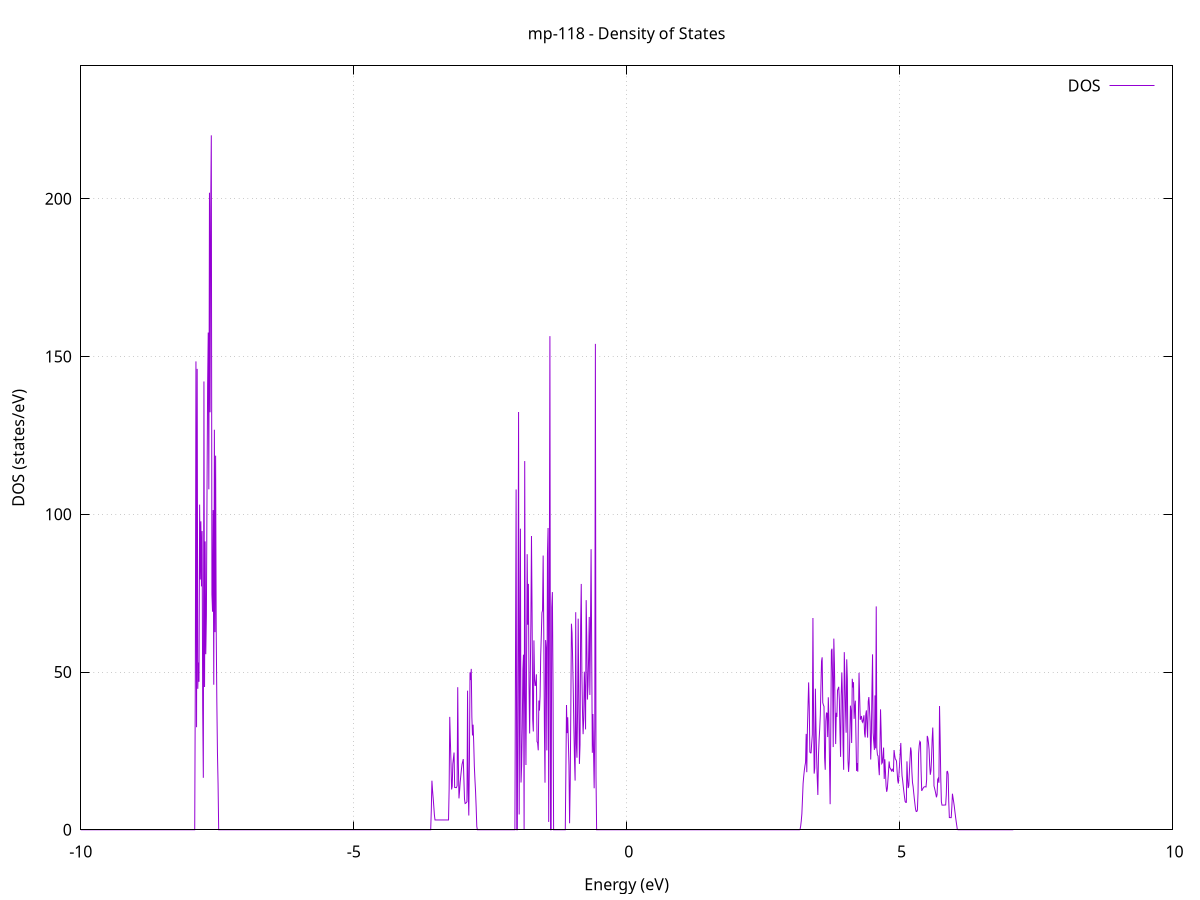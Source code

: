 set title 'mp-118 - Density of States'
set xlabel 'Energy (eV)'
set ylabel 'DOS (states/eV)'
set grid
set xrange [-10:10]
set yrange [0:242.159]
set xzeroaxis lt -1
set terminal png size 800,600
set output 'mp-118_dos_gnuplot.png'
plot '-' using 1:2 with lines title 'DOS'
-15.433400 0.000000
-15.422100 0.000000
-15.410900 0.000000
-15.399600 0.000000
-15.388400 0.000000
-15.377100 0.000000
-15.365800 0.000000
-15.354600 0.000000
-15.343300 0.000000
-15.332100 0.000000
-15.320800 0.000000
-15.309600 0.000000
-15.298300 0.000000
-15.287000 0.000000
-15.275800 0.000000
-15.264500 0.000000
-15.253300 0.000000
-15.242000 0.000000
-15.230700 0.000000
-15.219500 0.000000
-15.208200 0.000000
-15.197000 0.000000
-15.185700 0.000000
-15.174500 0.000000
-15.163200 0.000000
-15.151900 0.000000
-15.140700 0.000000
-15.129400 0.000000
-15.118200 0.000000
-15.106900 0.000000
-15.095600 0.000000
-15.084400 0.000000
-15.073100 0.000000
-15.061900 0.000000
-15.050600 0.000000
-15.039400 0.000000
-15.028100 0.000000
-15.016800 0.000000
-15.005600 0.000000
-14.994300 0.000000
-14.983100 0.000000
-14.971800 0.000000
-14.960600 0.000000
-14.949300 0.000000
-14.938000 0.000000
-14.926800 0.000000
-14.915500 0.000000
-14.904300 0.000000
-14.893000 0.000000
-14.881700 0.000000
-14.870500 0.000000
-14.859200 0.000000
-14.848000 0.000000
-14.836700 0.000000
-14.825500 0.000000
-14.814200 0.000000
-14.802900 0.000000
-14.791700 0.000000
-14.780400 0.000000
-14.769200 0.000000
-14.757900 0.000000
-14.746600 0.000000
-14.735400 0.000000
-14.724100 0.000000
-14.712900 0.000000
-14.701600 0.000000
-14.690400 0.000000
-14.679100 0.000000
-14.667800 0.000000
-14.656600 0.000000
-14.645300 0.000000
-14.634100 0.000000
-14.622800 0.000000
-14.611500 0.000000
-14.600300 0.000000
-14.589000 0.000000
-14.577800 0.000000
-14.566500 0.000000
-14.555300 0.000000
-14.544000 0.000000
-14.532700 0.000000
-14.521500 0.000000
-14.510200 0.000000
-14.499000 0.000000
-14.487700 0.000000
-14.476400 0.000000
-14.465200 0.000000
-14.453900 0.000000
-14.442700 0.000000
-14.431400 0.000000
-14.420200 0.000000
-14.408900 103.467300
-14.397600 68.265500
-14.386400 75.629700
-14.375100 286.504900
-14.363900 149.823200
-14.352600 63.309500
-14.341400 80.219400
-14.330100 0.000000
-14.318800 0.000000
-14.307600 0.000000
-14.296300 0.000000
-14.285100 0.000000
-14.273800 0.000000
-14.262500 0.000000
-14.251300 0.000000
-14.240000 0.000000
-14.228800 0.000000
-14.217500 0.000000
-14.206300 0.000000
-14.195000 0.000000
-14.183700 0.000000
-14.172500 0.000000
-14.161200 0.000000
-14.150000 0.000000
-14.138700 0.000000
-14.127400 0.000000
-14.116200 0.000000
-14.104900 0.000000
-14.093700 0.000000
-14.082400 0.000000
-14.071200 0.000000
-14.059900 0.000000
-14.048600 0.000000
-14.037400 0.000000
-14.026100 0.000000
-14.014900 0.000000
-14.003600 0.000000
-13.992300 0.000000
-13.981100 0.000000
-13.969800 0.000000
-13.958600 0.000000
-13.947300 0.000000
-13.936100 0.000000
-13.924800 0.000000
-13.913500 0.000000
-13.902300 0.000000
-13.891000 0.000000
-13.879800 0.000000
-13.868500 0.000000
-13.857200 0.000000
-13.846000 0.000000
-13.834700 0.000000
-13.823500 0.000000
-13.812200 0.000000
-13.801000 0.000000
-13.789700 0.000000
-13.778400 0.000000
-13.767200 0.000000
-13.755900 0.000000
-13.744700 0.000000
-13.733400 0.000000
-13.722100 0.000000
-13.710900 0.000000
-13.699600 0.000000
-13.688400 0.000000
-13.677100 0.000000
-13.665900 0.000000
-13.654600 0.000000
-13.643300 0.000000
-13.632100 0.000000
-13.620800 0.000000
-13.609600 0.000000
-13.598300 0.000000
-13.587100 0.000000
-13.575800 0.000000
-13.564500 0.000000
-13.553300 0.000000
-13.542000 0.000000
-13.530800 0.000000
-13.519500 0.000000
-13.508200 0.000000
-13.497000 0.000000
-13.485700 0.000000
-13.474500 0.000000
-13.463200 0.000000
-13.452000 0.000000
-13.440700 0.000000
-13.429400 0.000000
-13.418200 0.000000
-13.406900 0.000000
-13.395700 0.000000
-13.384400 0.000000
-13.373100 0.000000
-13.361900 0.000000
-13.350600 0.000000
-13.339400 0.000000
-13.328100 0.000000
-13.316900 0.000000
-13.305600 0.000000
-13.294300 0.000000
-13.283100 0.000000
-13.271800 0.000000
-13.260600 0.000000
-13.249300 0.000000
-13.238000 0.000000
-13.226800 0.000000
-13.215500 0.000000
-13.204300 0.000000
-13.193000 0.000000
-13.181800 0.000000
-13.170500 0.000000
-13.159200 0.000000
-13.148000 0.000000
-13.136700 0.000000
-13.125500 0.000000
-13.114200 0.000000
-13.102900 0.000000
-13.091700 0.000000
-13.080400 0.000000
-13.069200 0.000000
-13.057900 0.000000
-13.046700 0.000000
-13.035400 0.000000
-13.024100 0.000000
-13.012900 0.000000
-13.001600 0.000000
-12.990400 0.000000
-12.979100 0.000000
-12.967900 0.000000
-12.956600 0.000000
-12.945300 0.000000
-12.934100 0.000000
-12.922800 0.000000
-12.911600 0.000000
-12.900300 0.000000
-12.889000 0.000000
-12.877800 0.000000
-12.866500 0.000000
-12.855300 0.000000
-12.844000 0.000000
-12.832800 0.000000
-12.821500 0.000000
-12.810200 0.000000
-12.799000 0.000000
-12.787700 0.000000
-12.776500 0.000000
-12.765200 0.000000
-12.753900 0.000000
-12.742700 0.000000
-12.731400 0.000000
-12.720200 0.000000
-12.708900 0.000000
-12.697700 0.000000
-12.686400 0.000000
-12.675100 0.000000
-12.663900 0.000000
-12.652600 0.000000
-12.641400 0.000000
-12.630100 0.000000
-12.618800 0.000000
-12.607600 0.000000
-12.596300 0.000000
-12.585100 0.000000
-12.573800 0.000000
-12.562600 0.000000
-12.551300 0.000000
-12.540000 0.000000
-12.528800 0.000000
-12.517500 0.000000
-12.506300 0.000000
-12.495000 0.000000
-12.483700 0.000000
-12.472500 0.000000
-12.461200 0.000000
-12.450000 0.000000
-12.438700 0.000000
-12.427500 0.000000
-12.416200 0.000000
-12.404900 0.000000
-12.393700 0.000000
-12.382400 0.000000
-12.371200 0.000000
-12.359900 0.000000
-12.348600 0.000000
-12.337400 0.000000
-12.326100 0.000000
-12.314900 0.000000
-12.303600 0.000000
-12.292400 0.000000
-12.281100 0.000000
-12.269800 0.000000
-12.258600 0.000000
-12.247300 0.000000
-12.236100 0.000000
-12.224800 0.000000
-12.213600 0.000000
-12.202300 0.000000
-12.191000 0.000000
-12.179800 0.000000
-12.168500 0.000000
-12.157300 0.000000
-12.146000 0.000000
-12.134700 0.000000
-12.123500 0.000000
-12.112200 0.000000
-12.101000 0.000000
-12.089700 0.000000
-12.078500 0.000000
-12.067200 0.000000
-12.055900 0.000000
-12.044700 0.000000
-12.033400 0.000000
-12.022200 0.000000
-12.010900 0.000000
-11.999600 0.000000
-11.988400 0.000000
-11.977100 0.000000
-11.965900 0.000000
-11.954600 0.000000
-11.943400 0.000000
-11.932100 0.000000
-11.920800 0.000000
-11.909600 0.000000
-11.898300 0.000000
-11.887100 0.000000
-11.875800 0.000000
-11.864500 0.000000
-11.853300 0.000000
-11.842000 0.000000
-11.830800 0.000000
-11.819500 0.000000
-11.808300 0.000000
-11.797000 0.000000
-11.785700 0.000000
-11.774500 0.000000
-11.763200 0.000000
-11.752000 0.000000
-11.740700 0.000000
-11.729400 0.000000
-11.718200 0.000000
-11.706900 0.000000
-11.695700 0.000000
-11.684400 0.000000
-11.673200 0.000000
-11.661900 0.000000
-11.650600 0.000000
-11.639400 0.000000
-11.628100 0.000000
-11.616900 0.000000
-11.605600 0.000000
-11.594400 0.000000
-11.583100 0.000000
-11.571800 0.000000
-11.560600 0.000000
-11.549300 0.000000
-11.538100 0.000000
-11.526800 0.000000
-11.515500 0.000000
-11.504300 0.000000
-11.493000 0.000000
-11.481800 0.000000
-11.470500 0.000000
-11.459300 0.000000
-11.448000 0.000000
-11.436700 0.000000
-11.425500 0.000000
-11.414200 0.000000
-11.403000 0.000000
-11.391700 0.000000
-11.380400 0.000000
-11.369200 0.000000
-11.357900 0.000000
-11.346700 0.000000
-11.335400 0.000000
-11.324200 0.000000
-11.312900 0.000000
-11.301600 0.000000
-11.290400 0.000000
-11.279100 0.000000
-11.267900 0.000000
-11.256600 0.000000
-11.245300 0.000000
-11.234100 0.000000
-11.222800 0.000000
-11.211600 0.000000
-11.200300 0.000000
-11.189100 0.000000
-11.177800 0.000000
-11.166500 0.000000
-11.155300 0.000000
-11.144000 0.000000
-11.132800 0.000000
-11.121500 0.000000
-11.110200 0.000000
-11.099000 0.000000
-11.087700 0.000000
-11.076500 0.000000
-11.065200 0.000000
-11.054000 0.000000
-11.042700 0.000000
-11.031400 0.000000
-11.020200 0.000000
-11.008900 0.000000
-10.997700 0.000000
-10.986400 0.000000
-10.975200 0.000000
-10.963900 0.000000
-10.952600 0.000000
-10.941400 0.000000
-10.930100 0.000000
-10.918900 0.000000
-10.907600 0.000000
-10.896300 0.000000
-10.885100 0.000000
-10.873800 0.000000
-10.862600 0.000000
-10.851300 0.000000
-10.840100 0.000000
-10.828800 0.000000
-10.817500 0.000000
-10.806300 0.000000
-10.795000 0.000000
-10.783800 0.000000
-10.772500 0.000000
-10.761200 0.000000
-10.750000 0.000000
-10.738700 0.000000
-10.727500 0.000000
-10.716200 0.000000
-10.705000 0.000000
-10.693700 0.000000
-10.682400 0.000000
-10.671200 0.000000
-10.659900 0.000000
-10.648700 0.000000
-10.637400 0.000000
-10.626100 0.000000
-10.614900 0.000000
-10.603600 0.000000
-10.592400 0.000000
-10.581100 0.000000
-10.569900 0.000000
-10.558600 0.000000
-10.547300 0.000000
-10.536100 0.000000
-10.524800 0.000000
-10.513600 0.000000
-10.502300 0.000000
-10.491000 0.000000
-10.479800 0.000000
-10.468500 0.000000
-10.457300 0.000000
-10.446000 0.000000
-10.434800 0.000000
-10.423500 0.000000
-10.412200 0.000000
-10.401000 0.000000
-10.389700 0.000000
-10.378500 0.000000
-10.367200 0.000000
-10.355900 0.000000
-10.344700 0.000000
-10.333400 0.000000
-10.322200 0.000000
-10.310900 0.000000
-10.299700 0.000000
-10.288400 0.000000
-10.277100 0.000000
-10.265900 0.000000
-10.254600 0.000000
-10.243400 0.000000
-10.232100 0.000000
-10.220900 0.000000
-10.209600 0.000000
-10.198300 0.000000
-10.187100 0.000000
-10.175800 0.000000
-10.164600 0.000000
-10.153300 0.000000
-10.142000 0.000000
-10.130800 0.000000
-10.119500 0.000000
-10.108300 0.000000
-10.097000 0.000000
-10.085800 0.000000
-10.074500 0.000000
-10.063200 0.000000
-10.052000 0.000000
-10.040700 0.000000
-10.029500 0.000000
-10.018200 0.000000
-10.006900 0.000000
-9.995700 0.000000
-9.984400 0.000000
-9.973200 0.000000
-9.961900 0.000000
-9.950700 0.000000
-9.939400 0.000000
-9.928100 0.000000
-9.916900 0.000000
-9.905600 0.000000
-9.894400 0.000000
-9.883100 0.000000
-9.871800 0.000000
-9.860600 0.000000
-9.849300 0.000000
-9.838100 0.000000
-9.826800 0.000000
-9.815600 0.000000
-9.804300 0.000000
-9.793000 0.000000
-9.781800 0.000000
-9.770500 0.000000
-9.759300 0.000000
-9.748000 0.000000
-9.736700 0.000000
-9.725500 0.000000
-9.714200 0.000000
-9.703000 0.000000
-9.691700 0.000000
-9.680500 0.000000
-9.669200 0.000000
-9.657900 0.000000
-9.646700 0.000000
-9.635400 0.000000
-9.624200 0.000000
-9.612900 0.000000
-9.601700 0.000000
-9.590400 0.000000
-9.579100 0.000000
-9.567900 0.000000
-9.556600 0.000000
-9.545400 0.000000
-9.534100 0.000000
-9.522800 0.000000
-9.511600 0.000000
-9.500300 0.000000
-9.489100 0.000000
-9.477800 0.000000
-9.466600 0.000000
-9.455300 0.000000
-9.444000 0.000000
-9.432800 0.000000
-9.421500 0.000000
-9.410300 0.000000
-9.399000 0.000000
-9.387700 0.000000
-9.376500 0.000000
-9.365200 0.000000
-9.354000 0.000000
-9.342700 0.000000
-9.331500 0.000000
-9.320200 0.000000
-9.308900 0.000000
-9.297700 0.000000
-9.286400 0.000000
-9.275200 0.000000
-9.263900 0.000000
-9.252600 0.000000
-9.241400 0.000000
-9.230100 0.000000
-9.218900 0.000000
-9.207600 0.000000
-9.196400 0.000000
-9.185100 0.000000
-9.173800 0.000000
-9.162600 0.000000
-9.151300 0.000000
-9.140100 0.000000
-9.128800 0.000000
-9.117500 0.000000
-9.106300 0.000000
-9.095000 0.000000
-9.083800 0.000000
-9.072500 0.000000
-9.061300 0.000000
-9.050000 0.000000
-9.038700 0.000000
-9.027500 0.000000
-9.016200 0.000000
-9.005000 0.000000
-8.993700 0.000000
-8.982400 0.000000
-8.971200 0.000000
-8.959900 0.000000
-8.948700 0.000000
-8.937400 0.000000
-8.926200 0.000000
-8.914900 0.000000
-8.903600 0.000000
-8.892400 0.000000
-8.881100 0.000000
-8.869900 0.000000
-8.858600 0.000000
-8.847400 0.000000
-8.836100 0.000000
-8.824800 0.000000
-8.813600 0.000000
-8.802300 0.000000
-8.791100 0.000000
-8.779800 0.000000
-8.768500 0.000000
-8.757300 0.000000
-8.746000 0.000000
-8.734800 0.000000
-8.723500 0.000000
-8.712300 0.000000
-8.701000 0.000000
-8.689700 0.000000
-8.678500 0.000000
-8.667200 0.000000
-8.656000 0.000000
-8.644700 0.000000
-8.633400 0.000000
-8.622200 0.000000
-8.610900 0.000000
-8.599700 0.000000
-8.588400 0.000000
-8.577200 0.000000
-8.565900 0.000000
-8.554600 0.000000
-8.543400 0.000000
-8.532100 0.000000
-8.520900 0.000000
-8.509600 0.000000
-8.498300 0.000000
-8.487100 0.000000
-8.475800 0.000000
-8.464600 0.000000
-8.453300 0.000000
-8.442100 0.000000
-8.430800 0.000000
-8.419500 0.000000
-8.408300 0.000000
-8.397000 0.000000
-8.385800 0.000000
-8.374500 0.000000
-8.363200 0.000000
-8.352000 0.000000
-8.340700 0.000000
-8.329500 0.000000
-8.318200 0.000000
-8.307000 0.000000
-8.295700 0.000000
-8.284400 0.000000
-8.273200 0.000000
-8.261900 0.000000
-8.250700 0.000000
-8.239400 0.000000
-8.228200 0.000000
-8.216900 0.000000
-8.205600 0.000000
-8.194400 0.000000
-8.183100 0.000000
-8.171900 0.000000
-8.160600 0.000000
-8.149300 0.000000
-8.138100 0.000000
-8.126800 0.000000
-8.115600 0.000000
-8.104300 0.000000
-8.093100 0.000000
-8.081800 0.000000
-8.070500 0.000000
-8.059300 0.000000
-8.048000 0.000000
-8.036800 0.000000
-8.025500 0.000000
-8.014200 0.000000
-8.003000 0.000000
-7.991700 0.000000
-7.980500 0.000000
-7.969200 0.000000
-7.958000 0.000000
-7.946700 0.000000
-7.935400 0.000000
-7.924200 0.000000
-7.912900 0.000000
-7.901700 48.503400
-7.890400 148.467400
-7.879100 32.509000
-7.867900 146.107200
-7.856600 44.694100
-7.845400 53.026800
-7.834100 46.900600
-7.822900 103.082600
-7.811600 79.320000
-7.800300 97.774800
-7.789100 77.143000
-7.777800 94.693600
-7.766600 38.558800
-7.755300 16.468200
-7.744000 142.114200
-7.732800 45.251600
-7.721500 91.412000
-7.710300 55.666200
-7.699000 67.925900
-7.687800 106.368900
-7.676500 141.164300
-7.665200 157.629600
-7.654000 107.913700
-7.642700 201.950900
-7.631500 132.355200
-7.620200 196.479400
-7.609000 220.144200
-7.597700 74.655900
-7.586400 69.113200
-7.575200 101.348400
-7.563900 45.982800
-7.552700 126.812600
-7.541400 62.661700
-7.530100 118.588000
-7.518900 62.595700
-7.507600 40.350100
-7.496400 24.409600
-7.485100 14.516800
-7.473900 0.000000
-7.462600 0.000000
-7.451300 0.000000
-7.440100 0.000000
-7.428800 0.000000
-7.417600 0.000000
-7.406300 0.000000
-7.395000 0.000000
-7.383800 0.000000
-7.372500 0.000000
-7.361300 0.000000
-7.350000 0.000000
-7.338800 0.000000
-7.327500 0.000000
-7.316200 0.000000
-7.305000 0.000000
-7.293700 0.000000
-7.282500 0.000000
-7.271200 0.000000
-7.259900 0.000000
-7.248700 0.000000
-7.237400 0.000000
-7.226200 0.000000
-7.214900 0.000000
-7.203700 0.000000
-7.192400 0.000000
-7.181100 0.000000
-7.169900 0.000000
-7.158600 0.000000
-7.147400 0.000000
-7.136100 0.000000
-7.124800 0.000000
-7.113600 0.000000
-7.102300 0.000000
-7.091100 0.000000
-7.079800 0.000000
-7.068600 0.000000
-7.057300 0.000000
-7.046000 0.000000
-7.034800 0.000000
-7.023500 0.000000
-7.012300 0.000000
-7.001000 0.000000
-6.989700 0.000000
-6.978500 0.000000
-6.967200 0.000000
-6.956000 0.000000
-6.944700 0.000000
-6.933500 0.000000
-6.922200 0.000000
-6.910900 0.000000
-6.899700 0.000000
-6.888400 0.000000
-6.877200 0.000000
-6.865900 0.000000
-6.854700 0.000000
-6.843400 0.000000
-6.832100 0.000000
-6.820900 0.000000
-6.809600 0.000000
-6.798400 0.000000
-6.787100 0.000000
-6.775800 0.000000
-6.764600 0.000000
-6.753300 0.000000
-6.742100 0.000000
-6.730800 0.000000
-6.719600 0.000000
-6.708300 0.000000
-6.697000 0.000000
-6.685800 0.000000
-6.674500 0.000000
-6.663300 0.000000
-6.652000 0.000000
-6.640700 0.000000
-6.629500 0.000000
-6.618200 0.000000
-6.607000 0.000000
-6.595700 0.000000
-6.584500 0.000000
-6.573200 0.000000
-6.561900 0.000000
-6.550700 0.000000
-6.539400 0.000000
-6.528200 0.000000
-6.516900 0.000000
-6.505600 0.000000
-6.494400 0.000000
-6.483100 0.000000
-6.471900 0.000000
-6.460600 0.000000
-6.449400 0.000000
-6.438100 0.000000
-6.426800 0.000000
-6.415600 0.000000
-6.404300 0.000000
-6.393100 0.000000
-6.381800 0.000000
-6.370500 0.000000
-6.359300 0.000000
-6.348000 0.000000
-6.336800 0.000000
-6.325500 0.000000
-6.314300 0.000000
-6.303000 0.000000
-6.291700 0.000000
-6.280500 0.000000
-6.269200 0.000000
-6.258000 0.000000
-6.246700 0.000000
-6.235500 0.000000
-6.224200 0.000000
-6.212900 0.000000
-6.201700 0.000000
-6.190400 0.000000
-6.179200 0.000000
-6.167900 0.000000
-6.156600 0.000000
-6.145400 0.000000
-6.134100 0.000000
-6.122900 0.000000
-6.111600 0.000000
-6.100400 0.000000
-6.089100 0.000000
-6.077800 0.000000
-6.066600 0.000000
-6.055300 0.000000
-6.044100 0.000000
-6.032800 0.000000
-6.021500 0.000000
-6.010300 0.000000
-5.999000 0.000000
-5.987800 0.000000
-5.976500 0.000000
-5.965300 0.000000
-5.954000 0.000000
-5.942700 0.000000
-5.931500 0.000000
-5.920200 0.000000
-5.909000 0.000000
-5.897700 0.000000
-5.886400 0.000000
-5.875200 0.000000
-5.863900 0.000000
-5.852700 0.000000
-5.841400 0.000000
-5.830200 0.000000
-5.818900 0.000000
-5.807600 0.000000
-5.796400 0.000000
-5.785100 0.000000
-5.773900 0.000000
-5.762600 0.000000
-5.751300 0.000000
-5.740100 0.000000
-5.728800 0.000000
-5.717600 0.000000
-5.706300 0.000000
-5.695100 0.000000
-5.683800 0.000000
-5.672500 0.000000
-5.661300 0.000000
-5.650000 0.000000
-5.638800 0.000000
-5.627500 0.000000
-5.616200 0.000000
-5.605000 0.000000
-5.593700 0.000000
-5.582500 0.000000
-5.571200 0.000000
-5.560000 0.000000
-5.548700 0.000000
-5.537400 0.000000
-5.526200 0.000000
-5.514900 0.000000
-5.503700 0.000000
-5.492400 0.000000
-5.481200 0.000000
-5.469900 0.000000
-5.458600 0.000000
-5.447400 0.000000
-5.436100 0.000000
-5.424900 0.000000
-5.413600 0.000000
-5.402300 0.000000
-5.391100 0.000000
-5.379800 0.000000
-5.368600 0.000000
-5.357300 0.000000
-5.346100 0.000000
-5.334800 0.000000
-5.323500 0.000000
-5.312300 0.000000
-5.301000 0.000000
-5.289800 0.000000
-5.278500 0.000000
-5.267200 0.000000
-5.256000 0.000000
-5.244700 0.000000
-5.233500 0.000000
-5.222200 0.000000
-5.211000 0.000000
-5.199700 0.000000
-5.188400 0.000000
-5.177200 0.000000
-5.165900 0.000000
-5.154700 0.000000
-5.143400 0.000000
-5.132100 0.000000
-5.120900 0.000000
-5.109600 0.000000
-5.098400 0.000000
-5.087100 0.000000
-5.075900 0.000000
-5.064600 0.000000
-5.053300 0.000000
-5.042100 0.000000
-5.030800 0.000000
-5.019600 0.000000
-5.008300 0.000000
-4.997000 0.000000
-4.985800 0.000000
-4.974500 0.000000
-4.963300 0.000000
-4.952000 0.000000
-4.940800 0.000000
-4.929500 0.000000
-4.918200 0.000000
-4.907000 0.000000
-4.895700 0.000000
-4.884500 0.000000
-4.873200 0.000000
-4.862000 0.000000
-4.850700 0.000000
-4.839400 0.000000
-4.828200 0.000000
-4.816900 0.000000
-4.805700 0.000000
-4.794400 0.000000
-4.783100 0.000000
-4.771900 0.000000
-4.760600 0.000000
-4.749400 0.000000
-4.738100 0.000000
-4.726900 0.000000
-4.715600 0.000000
-4.704300 0.000000
-4.693100 0.000000
-4.681800 0.000000
-4.670600 0.000000
-4.659300 0.000000
-4.648000 0.000000
-4.636800 0.000000
-4.625500 0.000000
-4.614300 0.000000
-4.603000 0.000000
-4.591800 0.000000
-4.580500 0.000000
-4.569200 0.000000
-4.558000 0.000000
-4.546700 0.000000
-4.535500 0.000000
-4.524200 0.000000
-4.512900 0.000000
-4.501700 0.000000
-4.490400 0.000000
-4.479200 0.000000
-4.467900 0.000000
-4.456700 0.000000
-4.445400 0.000000
-4.434100 0.000000
-4.422900 0.000000
-4.411600 0.000000
-4.400400 0.000000
-4.389100 0.000000
-4.377800 0.000000
-4.366600 0.000000
-4.355300 0.000000
-4.344100 0.000000
-4.332800 0.000000
-4.321600 0.000000
-4.310300 0.000000
-4.299000 0.000000
-4.287800 0.000000
-4.276500 0.000000
-4.265300 0.000000
-4.254000 0.000000
-4.242700 0.000000
-4.231500 0.000000
-4.220200 0.000000
-4.209000 0.000000
-4.197700 0.000000
-4.186500 0.000000
-4.175200 0.000000
-4.163900 0.000000
-4.152700 0.000000
-4.141400 0.000000
-4.130200 0.000000
-4.118900 0.000000
-4.107700 0.000000
-4.096400 0.000000
-4.085100 0.000000
-4.073900 0.000000
-4.062600 0.000000
-4.051400 0.000000
-4.040100 0.000000
-4.028800 0.000000
-4.017600 0.000000
-4.006300 0.000000
-3.995100 0.000000
-3.983800 0.000000
-3.972600 0.000000
-3.961300 0.000000
-3.950000 0.000000
-3.938800 0.000000
-3.927500 0.000000
-3.916300 0.000000
-3.905000 0.000000
-3.893700 0.000000
-3.882500 0.000000
-3.871200 0.000000
-3.860000 0.000000
-3.848700 0.000000
-3.837500 0.000000
-3.826200 0.000000
-3.814900 0.000000
-3.803700 0.000000
-3.792400 0.000000
-3.781200 0.000000
-3.769900 0.000000
-3.758600 0.000000
-3.747400 0.000000
-3.736100 0.000000
-3.724900 0.000000
-3.713600 0.000000
-3.702400 0.000000
-3.691100 0.000000
-3.679800 0.000000
-3.668600 0.000000
-3.657300 0.000000
-3.646100 0.000000
-3.634800 0.000000
-3.623500 0.000000
-3.612300 0.000000
-3.601000 0.000000
-3.589800 0.000000
-3.578500 6.319500
-3.567300 15.557600
-3.556000 12.480100
-3.544700 10.116800
-3.533500 7.543600
-3.522200 4.760300
-3.511000 3.099600
-3.499700 3.099900
-3.488500 3.100100
-3.477200 3.100400
-3.465900 3.100700
-3.454700 3.101000
-3.443400 3.101300
-3.432200 3.101600
-3.420900 3.102000
-3.409600 3.102300
-3.398400 3.102700
-3.387100 3.103100
-3.375900 3.103400
-3.364600 3.103900
-3.353400 3.104300
-3.342100 3.104700
-3.330800 3.105200
-3.319600 3.105600
-3.308300 3.106100
-3.297100 3.106600
-3.285800 3.107100
-3.274500 3.107600
-3.263300 3.108200
-3.252000 12.836100
-3.240800 35.784400
-3.229500 28.297300
-3.218300 21.459600
-3.207000 12.778300
-3.195700 13.750300
-3.184500 20.906700
-3.173200 22.695300
-3.162000 24.483600
-3.150700 13.417400
-3.139400 13.385700
-3.128200 13.367600
-3.116900 13.362900
-3.105700 13.980400
-3.094400 45.195300
-3.083200 20.977300
-3.071900 9.943800
-3.060600 12.312600
-3.049400 15.103200
-3.038100 17.182900
-3.026900 19.132700
-3.015600 20.755000
-3.004300 21.539500
-2.993100 22.410900
-2.981800 16.140500
-2.970600 9.793200
-2.959300 8.320000
-2.948100 8.419000
-2.936800 8.615000
-2.925500 8.908100
-2.914300 44.104800
-2.903000 12.726200
-2.891800 4.516300
-2.880500 21.819000
-2.869300 49.895800
-2.858000 47.461900
-2.846700 51.010400
-2.835500 35.697900
-2.824200 29.901800
-2.813000 33.320600
-2.801700 27.553900
-2.790400 20.198600
-2.779200 15.906900
-2.767900 12.151000
-2.756700 7.119800
-2.745400 1.050300
-2.734200 0.000000
-2.722900 0.000000
-2.711600 0.000000
-2.700400 0.000000
-2.689100 0.000000
-2.677900 0.000000
-2.666600 0.000000
-2.655300 0.000000
-2.644100 0.000000
-2.632800 0.000000
-2.621600 0.000000
-2.610300 0.000000
-2.599100 0.000000
-2.587800 0.000000
-2.576500 0.000000
-2.565300 0.000000
-2.554000 0.000000
-2.542800 0.000000
-2.531500 0.000000
-2.520200 0.000000
-2.509000 0.000000
-2.497700 0.000000
-2.486500 0.000000
-2.475200 0.000000
-2.464000 0.000000
-2.452700 0.000000
-2.441400 0.000000
-2.430200 0.000000
-2.418900 0.000000
-2.407700 0.000000
-2.396400 0.000000
-2.385100 0.000000
-2.373900 0.000000
-2.362600 0.000000
-2.351400 0.000000
-2.340100 0.000000
-2.328900 0.000000
-2.317600 0.000000
-2.306300 0.000000
-2.295100 0.000000
-2.283800 0.000000
-2.272600 0.000000
-2.261300 0.000000
-2.250000 0.000000
-2.238800 0.000000
-2.227500 0.000000
-2.216300 0.000000
-2.205000 0.000000
-2.193800 0.000000
-2.182500 0.000000
-2.171200 0.000000
-2.160000 0.000000
-2.148700 0.000000
-2.137500 0.000000
-2.126200 0.000000
-2.115000 0.000000
-2.103700 0.000000
-2.092400 0.000000
-2.081200 0.000000
-2.069900 0.000000
-2.058700 0.000000
-2.047400 0.000000
-2.036100 54.985200
-2.024900 107.874500
-2.013600 0.000000
-2.002400 0.000000
-1.991100 59.798400
-1.979900 132.427100
-1.968600 4.855400
-1.957300 55.051000
-1.946100 95.458100
-1.934800 14.979500
-1.923600 20.417800
-1.912300 32.318900
-1.901000 50.793500
-1.889800 55.502100
-1.878500 0.000000
-1.867300 116.889400
-1.856000 42.134200
-1.844800 20.542200
-1.833500 53.028300
-1.822200 87.356400
-1.811000 64.995200
-1.799700 77.948600
-1.788500 45.779200
-1.777200 30.536000
-1.765900 48.072600
-1.754700 65.358500
-1.743400 93.122200
-1.732200 68.080400
-1.720900 35.083900
-1.709700 31.156400
-1.698400 60.035500
-1.687100 47.702300
-1.675900 45.593200
-1.664600 46.147100
-1.653400 49.279100
-1.642100 27.954900
-1.630800 27.569300
-1.619600 25.194100
-1.608300 40.961100
-1.597100 37.794100
-1.585800 42.322800
-1.574600 55.224400
-1.563300 61.552200
-1.552000 68.801100
-1.540800 69.532800
-1.529500 86.934400
-1.518300 63.013100
-1.507000 32.718300
-1.495800 14.940300
-1.484500 60.126800
-1.473200 57.399800
-1.462000 25.162600
-1.450700 87.452200
-1.439500 95.663700
-1.428200 2.478200
-1.416900 74.976700
-1.405700 156.478200
-1.394400 0.000000
-1.383200 0.000000
-1.371900 70.509700
-1.360700 75.351700
-1.349400 47.661900
-1.338100 0.000000
-1.326900 0.000000
-1.315600 0.000000
-1.304400 0.000000
-1.293100 0.000000
-1.281800 0.000000
-1.270600 0.000000
-1.259300 0.000000
-1.248100 0.000000
-1.236800 0.000000
-1.225600 0.000000
-1.214300 0.000000
-1.203000 0.000000
-1.191800 0.000000
-1.180500 0.000000
-1.169300 0.000000
-1.158000 0.000000
-1.146700 0.000000
-1.135500 0.000000
-1.124200 0.000000
-1.113000 18.957900
-1.101700 39.553400
-1.090500 30.636300
-1.079200 35.665400
-1.067900 28.072600
-1.056700 20.424300
-1.045400 2.059900
-1.034200 14.373500
-1.022900 37.800200
-1.011600 65.323900
-1.000400 62.379600
-0.989100 53.941800
-0.977900 44.115200
-0.966600 32.107000
-0.955400 22.244300
-0.944100 15.597600
-0.932800 68.964800
-0.921600 27.379800
-0.910300 22.848300
-0.899100 37.642200
-0.887800 66.917200
-0.876500 42.839200
-0.865300 20.867900
-0.854000 26.914700
-0.842800 64.577700
-0.831500 77.940400
-0.820300 50.245200
-0.809000 37.539700
-0.797700 30.307100
-0.786500 35.241400
-0.775200 50.113600
-0.764000 43.626200
-0.752700 31.823000
-0.741500 72.787700
-0.730200 60.293400
-0.718900 41.270500
-0.707700 45.572200
-0.696400 54.896500
-0.685200 67.471500
-0.673900 42.751000
-0.662600 64.003900
-0.651400 88.945900
-0.640100 55.597200
-0.628900 24.393800
-0.617600 36.696000
-0.606400 25.054800
-0.595100 13.168300
-0.583800 32.705700
-0.572600 154.035100
-0.561300 17.038800
-0.550100 0.000000
-0.538800 0.000000
-0.527500 0.000000
-0.516300 0.000000
-0.505000 0.000000
-0.493800 0.000000
-0.482500 0.000000
-0.471300 0.000000
-0.460000 0.000000
-0.448700 0.000000
-0.437500 0.000000
-0.426200 0.000000
-0.415000 0.000000
-0.403700 0.000000
-0.392400 0.000000
-0.381200 0.000000
-0.369900 0.000000
-0.358700 0.000000
-0.347400 0.000000
-0.336200 0.000000
-0.324900 0.000000
-0.313600 0.000000
-0.302400 0.000000
-0.291100 0.000000
-0.279900 0.000000
-0.268600 0.000000
-0.257300 0.000000
-0.246100 0.000000
-0.234800 0.000000
-0.223600 0.000000
-0.212300 0.000000
-0.201100 0.000000
-0.189800 0.000000
-0.178500 0.000000
-0.167300 0.000000
-0.156000 0.000000
-0.144800 0.000000
-0.133500 0.000000
-0.122300 0.000000
-0.111000 0.000000
-0.099700 0.000000
-0.088500 0.000000
-0.077200 0.000000
-0.066000 0.000000
-0.054700 0.000000
-0.043400 0.000000
-0.032200 0.000000
-0.020900 0.000000
-0.009700 0.000000
0.001600 0.000000
0.012800 0.000000
0.024100 0.000000
0.035400 0.000000
0.046600 0.000000
0.057900 0.000000
0.069100 0.000000
0.080400 0.000000
0.091700 0.000000
0.102900 0.000000
0.114200 0.000000
0.125400 0.000000
0.136700 0.000000
0.147900 0.000000
0.159200 0.000000
0.170500 0.000000
0.181700 0.000000
0.193000 0.000000
0.204200 0.000000
0.215500 0.000000
0.226800 0.000000
0.238000 0.000000
0.249300 0.000000
0.260500 0.000000
0.271800 0.000000
0.283000 0.000000
0.294300 0.000000
0.305600 0.000000
0.316800 0.000000
0.328100 0.000000
0.339300 0.000000
0.350600 0.000000
0.361900 0.000000
0.373100 0.000000
0.384400 0.000000
0.395600 0.000000
0.406900 0.000000
0.418100 0.000000
0.429400 0.000000
0.440700 0.000000
0.451900 0.000000
0.463200 0.000000
0.474400 0.000000
0.485700 0.000000
0.497000 0.000000
0.508200 0.000000
0.519500 0.000000
0.530700 0.000000
0.542000 0.000000
0.553200 0.000000
0.564500 0.000000
0.575800 0.000000
0.587000 0.000000
0.598300 0.000000
0.609500 0.000000
0.620800 0.000000
0.632000 0.000000
0.643300 0.000000
0.654600 0.000000
0.665800 0.000000
0.677100 0.000000
0.688300 0.000000
0.699600 0.000000
0.710900 0.000000
0.722100 0.000000
0.733400 0.000000
0.744600 0.000000
0.755900 0.000000
0.767100 0.000000
0.778400 0.000000
0.789700 0.000000
0.800900 0.000000
0.812200 0.000000
0.823400 0.000000
0.834700 0.000000
0.846000 0.000000
0.857200 0.000000
0.868500 0.000000
0.879700 0.000000
0.891000 0.000000
0.902200 0.000000
0.913500 0.000000
0.924800 0.000000
0.936000 0.000000
0.947300 0.000000
0.958500 0.000000
0.969800 0.000000
0.981100 0.000000
0.992300 0.000000
1.003600 0.000000
1.014800 0.000000
1.026100 0.000000
1.037300 0.000000
1.048600 0.000000
1.059900 0.000000
1.071100 0.000000
1.082400 0.000000
1.093600 0.000000
1.104900 0.000000
1.116200 0.000000
1.127400 0.000000
1.138700 0.000000
1.149900 0.000000
1.161200 0.000000
1.172400 0.000000
1.183700 0.000000
1.195000 0.000000
1.206200 0.000000
1.217500 0.000000
1.228700 0.000000
1.240000 0.000000
1.251200 0.000000
1.262500 0.000000
1.273800 0.000000
1.285000 0.000000
1.296300 0.000000
1.307500 0.000000
1.318800 0.000000
1.330100 0.000000
1.341300 0.000000
1.352600 0.000000
1.363800 0.000000
1.375100 0.000000
1.386300 0.000000
1.397600 0.000000
1.408900 0.000000
1.420100 0.000000
1.431400 0.000000
1.442600 0.000000
1.453900 0.000000
1.465200 0.000000
1.476400 0.000000
1.487700 0.000000
1.498900 0.000000
1.510200 0.000000
1.521400 0.000000
1.532700 0.000000
1.544000 0.000000
1.555200 0.000000
1.566500 0.000000
1.577700 0.000000
1.589000 0.000000
1.600300 0.000000
1.611500 0.000000
1.622800 0.000000
1.634000 0.000000
1.645300 0.000000
1.656500 0.000000
1.667800 0.000000
1.679100 0.000000
1.690300 0.000000
1.701600 0.000000
1.712800 0.000000
1.724100 0.000000
1.735400 0.000000
1.746600 0.000000
1.757900 0.000000
1.769100 0.000000
1.780400 0.000000
1.791600 0.000000
1.802900 0.000000
1.814200 0.000000
1.825400 0.000000
1.836700 0.000000
1.847900 0.000000
1.859200 0.000000
1.870400 0.000000
1.881700 0.000000
1.893000 0.000000
1.904200 0.000000
1.915500 0.000000
1.926700 0.000000
1.938000 0.000000
1.949300 0.000000
1.960500 0.000000
1.971800 0.000000
1.983000 0.000000
1.994300 0.000000
2.005500 0.000000
2.016800 0.000000
2.028100 0.000000
2.039300 0.000000
2.050600 0.000000
2.061800 0.000000
2.073100 0.000000
2.084400 0.000000
2.095600 0.000000
2.106900 0.000000
2.118100 0.000000
2.129400 0.000000
2.140600 0.000000
2.151900 0.000000
2.163200 0.000000
2.174400 0.000000
2.185700 0.000000
2.196900 0.000000
2.208200 0.000000
2.219500 0.000000
2.230700 0.000000
2.242000 0.000000
2.253200 0.000000
2.264500 0.000000
2.275700 0.000000
2.287000 0.000000
2.298300 0.000000
2.309500 0.000000
2.320800 0.000000
2.332000 0.000000
2.343300 0.000000
2.354600 0.000000
2.365800 0.000000
2.377100 0.000000
2.388300 0.000000
2.399600 0.000000
2.410800 0.000000
2.422100 0.000000
2.433400 0.000000
2.444600 0.000000
2.455900 0.000000
2.467100 0.000000
2.478400 0.000000
2.489700 0.000000
2.500900 0.000000
2.512200 0.000000
2.523400 0.000000
2.534700 0.000000
2.545900 0.000000
2.557200 0.000000
2.568500 0.000000
2.579700 0.000000
2.591000 0.000000
2.602200 0.000000
2.613500 0.000000
2.624700 0.000000
2.636000 0.000000
2.647300 0.000000
2.658500 0.000000
2.669800 0.000000
2.681000 0.000000
2.692300 0.000000
2.703600 0.000000
2.714800 0.000000
2.726100 0.000000
2.737300 0.000000
2.748600 0.000000
2.759800 0.000000
2.771100 0.000000
2.782400 0.000000
2.793600 0.000000
2.804900 0.000000
2.816100 0.000000
2.827400 0.000000
2.838700 0.000000
2.849900 0.000000
2.861200 0.000000
2.872400 0.000000
2.883700 0.000000
2.894900 0.000000
2.906200 0.000000
2.917500 0.000000
2.928700 0.000000
2.940000 0.000000
2.951200 0.000000
2.962500 0.000000
2.973800 0.000000
2.985000 0.000000
2.996300 0.000000
3.007500 0.000000
3.018800 0.000000
3.030000 0.000000
3.041300 0.000000
3.052600 0.000000
3.063800 0.000000
3.075100 0.000000
3.086300 0.000000
3.097600 0.000000
3.108900 0.000000
3.120100 0.000000
3.131400 0.000000
3.142600 0.000000
3.153900 0.000000
3.165100 0.000000
3.176400 0.067500
3.187700 1.124300
3.198900 2.797000
3.210200 5.085900
3.221400 9.802000
3.232700 14.671600
3.243900 16.952900
3.255200 18.824600
3.266500 20.286600
3.277700 21.339000
3.289000 30.406300
3.300200 18.263000
3.311500 31.747200
3.322800 39.177400
3.334000 46.708200
3.345300 39.068300
3.356500 24.624200
3.367800 24.365000
3.379000 24.391700
3.390300 27.489700
3.401600 30.170300
3.412800 67.128600
3.424100 36.320800
3.435300 17.806200
3.446600 19.574600
3.457900 44.724200
3.469100 32.368500
3.480400 22.934600
3.491600 16.250300
3.502900 11.031200
3.514100 23.345700
3.525400 28.300300
3.536700 31.959800
3.547900 36.367100
3.559200 45.438100
3.570400 53.468400
3.581700 54.670400
3.593000 40.284000
3.604200 39.568000
3.615500 39.098000
3.626700 22.772900
3.638000 19.010300
3.649200 34.409000
3.660500 37.025000
3.671800 36.950300
3.683000 29.396900
3.694300 42.007800
3.705500 35.438400
3.716800 20.482600
3.728100 8.102300
3.739300 30.604300
3.750600 56.773300
3.761800 57.396700
3.773100 47.858600
3.784300 26.217400
3.795600 60.600400
3.806900 52.377800
3.818100 38.552500
3.829400 27.180900
3.840600 37.082800
3.851900 35.774900
3.863200 44.219400
3.874400 44.763100
3.885700 45.319300
3.896900 41.152300
3.908200 30.758100
3.919400 23.107400
3.930700 42.519700
3.942000 49.814000
3.953200 42.436300
3.964500 26.966400
3.975700 19.013700
3.987000 56.313400
3.998200 48.663600
4.009500 38.206200
4.020800 30.755200
4.032000 54.034300
4.043300 47.608400
4.054500 22.201000
4.065800 18.354600
4.077100 21.496000
4.088300 29.264300
4.099600 39.354200
4.110800 37.518200
4.122100 27.516000
4.133300 47.866900
4.144600 45.096800
4.155900 46.785800
4.167100 35.157100
4.178400 38.898000
4.189600 40.926100
4.200900 29.600700
4.212200 18.652000
4.223400 21.154200
4.234700 18.413100
4.245900 35.829300
4.257200 49.758600
4.268400 42.355600
4.279700 34.871200
4.291000 35.465500
4.302200 36.065100
4.313500 34.342300
4.324700 34.053100
4.336000 35.019300
4.347300 36.291200
4.358500 30.539200
4.369800 29.279100
4.381000 36.571400
4.392300 37.848900
4.403500 32.636000
4.414800 29.198000
4.426100 40.676100
4.437300 42.077300
4.448600 38.604600
4.459800 34.186400
4.471100 22.275300
4.482400 28.508000
4.493600 43.899700
4.504900 55.609300
4.516100 30.744100
4.527400 27.793100
4.538600 25.324600
4.549900 42.594400
4.561200 25.826800
4.572400 70.819500
4.583700 25.777900
4.594900 23.699100
4.606200 23.423800
4.617400 20.020300
4.628700 17.304500
4.640000 25.822900
4.651200 38.168600
4.662500 30.986700
4.673700 21.005600
4.685000 21.303100
4.696300 23.592600
4.707500 26.054400
4.718800 16.118600
4.730000 22.346500
4.741300 18.488800
4.752500 13.916400
4.763800 12.042600
4.775100 12.948800
4.786300 15.684800
4.797600 18.586700
4.808800 21.654400
4.820100 19.743400
4.831400 19.421600
4.842600 19.047800
4.853900 18.663400
4.865100 19.190700
4.876400 18.876900
4.887600 18.347400
4.898900 25.270900
4.910200 23.611900
4.921400 22.461100
4.932700 22.223000
4.943900 21.768800
4.955200 18.407800
4.966500 15.569900
4.977700 14.661300
4.989000 17.659800
5.000200 20.780700
5.011500 24.172200
5.022700 27.523000
5.034000 21.340300
5.045300 17.162400
5.056500 15.650900
5.067800 13.755700
5.079000 12.010600
5.090300 10.415300
5.101600 8.970100
5.112800 8.677700
5.124100 8.678900
5.135300 21.682400
5.146600 16.135900
5.157800 13.221400
5.169100 13.979900
5.180400 18.514900
5.191600 22.529100
5.202900 26.103800
5.214100 24.833900
5.225400 18.498900
5.236600 14.984900
5.247900 13.717200
5.259200 11.714400
5.270400 9.846200
5.281700 8.112800
5.292900 6.514000
5.304200 5.802700
5.315500 5.794600
5.326700 6.225800
5.338000 11.700900
5.349200 24.214300
5.360500 26.741500
5.371700 28.026100
5.383000 27.706100
5.394300 18.793500
5.405500 12.330100
5.416800 12.715600
5.428000 13.071000
5.439300 13.396300
5.450600 13.600600
5.461800 13.639200
5.473100 13.634000
5.484300 13.584800
5.495600 15.827600
5.506800 29.749800
5.518100 29.109000
5.529400 27.536700
5.540600 25.444200
5.551900 20.320000
5.563100 17.439500
5.574400 18.710000
5.585700 22.476200
5.596900 28.634700
5.608200 32.408500
5.619400 25.350000
5.630700 13.907700
5.641900 13.129400
5.653200 12.266400
5.664500 11.318800
5.675700 10.286600
5.687000 11.163600
5.698200 15.974200
5.709500 16.355100
5.720800 14.908800
5.732000 39.224400
5.743300 29.297200
5.754500 16.562400
5.765800 8.882600
5.777000 7.820300
5.788300 7.822300
5.799600 7.826700
5.810800 7.833400
5.822100 7.842400
5.833300 7.853800
5.844600 7.867600
5.855900 11.221100
5.867100 18.405300
5.878400 18.510800
5.889600 17.594400
5.900900 8.891200
5.912100 3.866900
5.923400 3.858500
5.934700 3.850000
5.945900 3.841600
5.957200 7.125100
5.968400 11.425800
5.979700 10.115600
5.990900 8.861200
6.002200 7.481200
6.013500 5.799500
6.024700 4.221600
6.036000 2.747300
6.047200 1.376800
6.058500 0.110000
6.069800 0.000000
6.081000 0.000000
6.092300 0.000000
6.103500 0.000000
6.114800 0.000000
6.126000 0.000000
6.137300 0.000000
6.148600 0.000000
6.159800 0.000000
6.171100 0.000000
6.182300 0.000000
6.193600 0.000000
6.204900 0.000000
6.216100 0.000000
6.227400 0.000000
6.238600 0.000000
6.249900 0.000000
6.261100 0.000000
6.272400 0.000000
6.283700 0.000000
6.294900 0.000000
6.306200 0.000000
6.317400 0.000000
6.328700 0.000000
6.340000 0.000000
6.351200 0.000000
6.362500 0.000000
6.373700 0.000000
6.385000 0.000000
6.396200 0.000000
6.407500 0.000000
6.418800 0.000000
6.430000 0.000000
6.441300 0.000000
6.452500 0.000000
6.463800 0.000000
6.475100 0.000000
6.486300 0.000000
6.497600 0.000000
6.508800 0.000000
6.520100 0.000000
6.531300 0.000000
6.542600 0.000000
6.553900 0.000000
6.565100 0.000000
6.576400 0.000000
6.587600 0.000000
6.598900 0.000000
6.610100 0.000000
6.621400 0.000000
6.632700 0.000000
6.643900 0.000000
6.655200 0.000000
6.666400 0.000000
6.677700 0.000000
6.689000 0.000000
6.700200 0.000000
6.711500 0.000000
6.722700 0.000000
6.734000 0.000000
6.745200 0.000000
6.756500 0.000000
6.767800 0.000000
6.779000 0.000000
6.790300 0.000000
6.801500 0.000000
6.812800 0.000000
6.824100 0.000000
6.835300 0.000000
6.846600 0.000000
6.857800 0.000000
6.869100 0.000000
6.880300 0.000000
6.891600 0.000000
6.902900 0.000000
6.914100 0.000000
6.925400 0.000000
6.936600 0.000000
6.947900 0.000000
6.959200 0.000000
6.970400 0.000000
6.981700 0.000000
6.992900 0.000000
7.004200 0.000000
7.015400 0.000000
7.026700 0.000000
7.038000 0.000000
7.049200 0.000000
7.060500 0.000000
7.071700 0.000000
7.083000 0.000000
e
